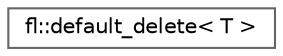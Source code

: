 digraph "Graphical Class Hierarchy"
{
 // INTERACTIVE_SVG=YES
 // LATEX_PDF_SIZE
  bgcolor="transparent";
  edge [fontname=Helvetica,fontsize=10,labelfontname=Helvetica,labelfontsize=10];
  node [fontname=Helvetica,fontsize=10,shape=box,height=0.2,width=0.4];
  rankdir="LR";
  Node0 [id="Node000000",label="fl::default_delete\< T \>",height=0.2,width=0.4,color="grey40", fillcolor="white", style="filled",URL="$d5/d2b/structfl_1_1default__delete.html",tooltip=" "];
}

